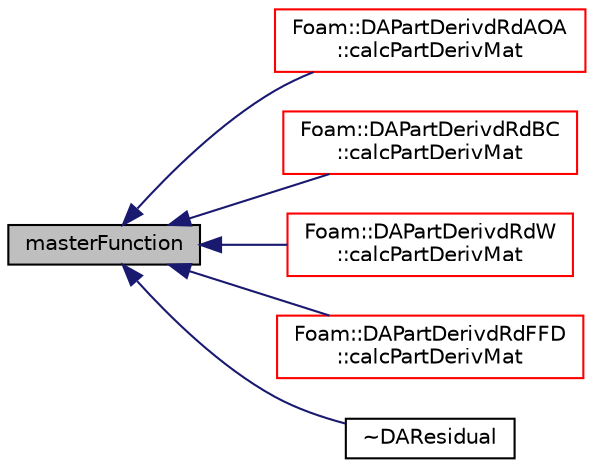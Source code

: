 digraph "masterFunction"
{
  bgcolor="transparent";
  edge [fontname="Helvetica",fontsize="10",labelfontname="Helvetica",labelfontsize="10"];
  node [fontname="Helvetica",fontsize="10",shape=record];
  rankdir="LR";
  Node101 [label="masterFunction",height=0.2,width=0.4,color="black", fillcolor="grey75", style="filled", fontcolor="black"];
  Node101 -> Node102 [dir="back",color="midnightblue",fontsize="10",style="solid",fontname="Helvetica"];
  Node102 [label="Foam::DAPartDerivdRdAOA\l::calcPartDerivMat",height=0.2,width=0.4,color="red",URL="$classFoam_1_1DAPartDerivdRdAOA.html#a3f0269fc7ba18e5fbfe29884960e7402",tooltip="compute the partial derivative matrix "];
  Node101 -> Node104 [dir="back",color="midnightblue",fontsize="10",style="solid",fontname="Helvetica"];
  Node104 [label="Foam::DAPartDerivdRdBC\l::calcPartDerivMat",height=0.2,width=0.4,color="red",URL="$classFoam_1_1DAPartDerivdRdBC.html#a3f0269fc7ba18e5fbfe29884960e7402",tooltip="compute the partial derivative matrix "];
  Node101 -> Node106 [dir="back",color="midnightblue",fontsize="10",style="solid",fontname="Helvetica"];
  Node106 [label="Foam::DAPartDerivdRdW\l::calcPartDerivMat",height=0.2,width=0.4,color="red",URL="$classFoam_1_1DAPartDerivdRdW.html#a3f0269fc7ba18e5fbfe29884960e7402",tooltip="compute the partial derivative matrix "];
  Node101 -> Node108 [dir="back",color="midnightblue",fontsize="10",style="solid",fontname="Helvetica"];
  Node108 [label="Foam::DAPartDerivdRdFFD\l::calcPartDerivMat",height=0.2,width=0.4,color="red",URL="$classFoam_1_1DAPartDerivdRdFFD.html#a3f0269fc7ba18e5fbfe29884960e7402",tooltip="compute the partial derivative matrix "];
  Node101 -> Node110 [dir="back",color="midnightblue",fontsize="10",style="solid",fontname="Helvetica"];
  Node110 [label="~DAResidual",height=0.2,width=0.4,color="black",URL="$classFoam_1_1DAResidual.html#a8b9659f14e13a5a04c99b6c460c54508"];
}
